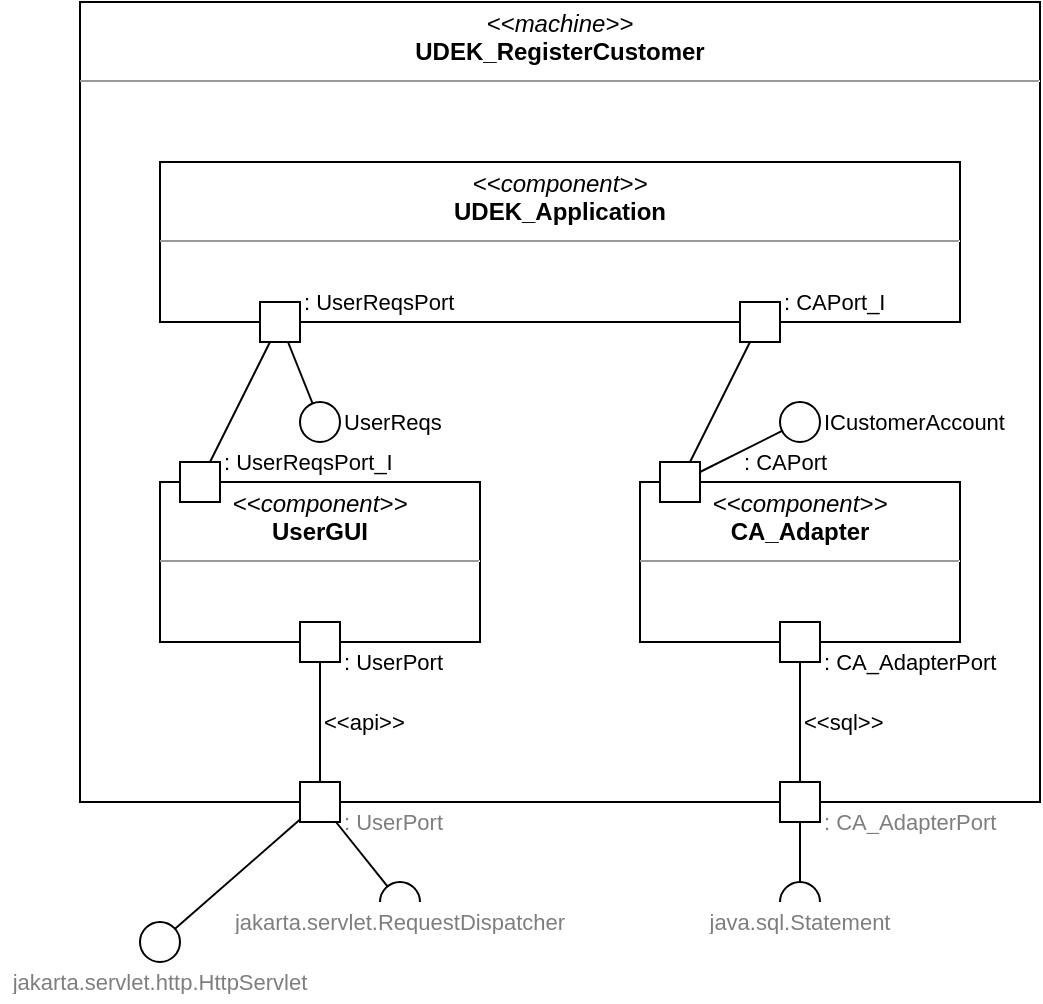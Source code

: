 <mxfile version="16.5.1" type="device" pages="3"><diagram id="fzrVj7jwAu0C-5gHSgi0" name="Composite Structure"><mxGraphModel dx="1187" dy="625" grid="1" gridSize="10" guides="1" tooltips="1" connect="1" arrows="1" fold="1" page="1" pageScale="1" pageWidth="1600" pageHeight="1200" math="0" shadow="0"><root><mxCell id="0"/><mxCell id="1" parent="0"/><mxCell id="i1yGnPt0Zv0ZJ3YFwrh8-1" value="&lt;p style=&quot;margin: 0px ; margin-top: 4px ; text-align: center&quot;&gt;&lt;i&gt;&amp;lt;&amp;lt;machine&amp;gt;&amp;gt;&lt;/i&gt;&lt;br&gt;&lt;b&gt;UDEK_RegisterCustomer&lt;/b&gt;&lt;/p&gt;&lt;hr size=&quot;1&quot;&gt;&lt;p style=&quot;margin: 0px ; margin-left: 4px&quot;&gt;&lt;/p&gt;&lt;p style=&quot;margin: 0px ; margin-left: 4px&quot;&gt;&lt;br&gt;&lt;/p&gt;" style="verticalAlign=top;align=left;overflow=fill;fontSize=12;fontFamily=Helvetica;html=1;rounded=0;shadow=0;glass=0;comic=0;sketch=0;pointerEvents=1;fontColor=default;gradientColor=none;container=0;" vertex="1" parent="1"><mxGeometry x="40" y="40" width="480" height="400" as="geometry"/></mxCell><mxCell id="i1yGnPt0Zv0ZJ3YFwrh8-51" value="&amp;lt;&amp;lt;api&amp;gt;&amp;gt;" style="edgeStyle=none;shape=connector;rounded=0;orthogonalLoop=1;jettySize=auto;html=1;labelBackgroundColor=none;fontFamily=Helvetica;fontSize=11;fontColor=default;startArrow=none;startFill=0;endArrow=none;endFill=0;endSize=6;strokeColor=default;align=left;" edge="1" parent="1" source="i1yGnPt0Zv0ZJ3YFwrh8-49" target="i1yGnPt0Zv0ZJ3YFwrh8-28"><mxGeometry relative="1" as="geometry"/></mxCell><mxCell id="i1yGnPt0Zv0ZJ3YFwrh8-52" value="&amp;lt;&amp;lt;sql&amp;gt;&amp;gt;" style="edgeStyle=none;shape=connector;rounded=0;orthogonalLoop=1;jettySize=auto;html=1;labelBackgroundColor=none;fontFamily=Helvetica;fontSize=11;fontColor=default;startArrow=none;startFill=0;endArrow=none;endFill=0;endSize=6;strokeColor=default;align=left;" edge="1" parent="1" source="i1yGnPt0Zv0ZJ3YFwrh8-50" target="i1yGnPt0Zv0ZJ3YFwrh8-29"><mxGeometry relative="1" as="geometry"/></mxCell><mxCell id="vaefHT7-YY0seuYV4kii-30" value="" style="group" vertex="1" connectable="0" parent="1"><mxGeometry y="430" width="500" height="110" as="geometry"/></mxCell><mxCell id="i1yGnPt0Zv0ZJ3YFwrh8-49" value="" style="whiteSpace=wrap;html=1;aspect=fixed;points=[];resizable=0;" vertex="1" parent="vaefHT7-YY0seuYV4kii-30"><mxGeometry x="150" width="20" height="20" as="geometry"/></mxCell><mxCell id="i1yGnPt0Zv0ZJ3YFwrh8-50" value="" style="whiteSpace=wrap;html=1;aspect=fixed;points=[];resizable=0;" vertex="1" parent="vaefHT7-YY0seuYV4kii-30"><mxGeometry x="390" width="20" height="20" as="geometry"/></mxCell><mxCell id="i1yGnPt0Zv0ZJ3YFwrh8-71" value="" style="ellipse;whiteSpace=wrap;html=1;aspect=fixed;resizable=0;points=[];textOpacity=50;" vertex="1" parent="vaefHT7-YY0seuYV4kii-30"><mxGeometry x="70" y="70" width="20" height="20" as="geometry"/></mxCell><mxCell id="i1yGnPt0Zv0ZJ3YFwrh8-74" style="edgeStyle=none;shape=connector;rounded=0;orthogonalLoop=1;jettySize=auto;html=1;labelBackgroundColor=none;fontFamily=Helvetica;fontSize=11;fontColor=default;startArrow=none;startFill=0;endArrow=none;endFill=0;endSize=6;strokeColor=default;" edge="1" parent="vaefHT7-YY0seuYV4kii-30" source="i1yGnPt0Zv0ZJ3YFwrh8-49" target="i1yGnPt0Zv0ZJ3YFwrh8-71"><mxGeometry relative="1" as="geometry"/></mxCell><mxCell id="i1yGnPt0Zv0ZJ3YFwrh8-72" value="" style="verticalLabelPosition=bottom;verticalAlign=top;html=1;shape=mxgraph.basic.arc;startAngle=0.75;endAngle=0.25;fontFamily=Helvetica;fontSize=11;fontColor=default;aspect=fixed;resizable=0;perimeter=ellipsePerimeter;textOpacity=50;" vertex="1" parent="vaefHT7-YY0seuYV4kii-30"><mxGeometry x="190" y="50" width="20" height="20" as="geometry"/></mxCell><mxCell id="i1yGnPt0Zv0ZJ3YFwrh8-75" style="edgeStyle=none;shape=connector;rounded=0;orthogonalLoop=1;jettySize=auto;html=1;labelBackgroundColor=none;fontFamily=Helvetica;fontSize=11;fontColor=default;startArrow=none;startFill=0;endArrow=none;endFill=0;endSize=6;strokeColor=default;" edge="1" parent="vaefHT7-YY0seuYV4kii-30" source="i1yGnPt0Zv0ZJ3YFwrh8-49" target="i1yGnPt0Zv0ZJ3YFwrh8-72"><mxGeometry relative="1" as="geometry"/></mxCell><mxCell id="i1yGnPt0Zv0ZJ3YFwrh8-94" value="jakarta.servlet.RequestDispatcher" style="text;html=1;strokeColor=none;fillColor=none;align=center;verticalAlign=middle;whiteSpace=wrap;rounded=0;fontFamily=Helvetica;fontSize=11;fontColor=default;textOpacity=50;" vertex="1" parent="vaefHT7-YY0seuYV4kii-30"><mxGeometry x="110" y="60" width="180" height="20" as="geometry"/></mxCell><mxCell id="i1yGnPt0Zv0ZJ3YFwrh8-95" value="jakarta.servlet.http.HttpServlet" style="text;html=1;strokeColor=none;fillColor=none;align=center;verticalAlign=middle;whiteSpace=wrap;rounded=0;fontFamily=Helvetica;fontSize=11;fontColor=default;textOpacity=50;" vertex="1" parent="vaefHT7-YY0seuYV4kii-30"><mxGeometry y="90" width="160" height="20" as="geometry"/></mxCell><mxCell id="i1yGnPt0Zv0ZJ3YFwrh8-96" value="" style="verticalLabelPosition=bottom;verticalAlign=top;html=1;shape=mxgraph.basic.arc;startAngle=0.75;endAngle=0.25;fontFamily=Helvetica;fontSize=11;fontColor=default;aspect=fixed;resizable=0;perimeter=ellipsePerimeter;textOpacity=50;" vertex="1" parent="vaefHT7-YY0seuYV4kii-30"><mxGeometry x="390" y="50" width="20" height="20" as="geometry"/></mxCell><mxCell id="i1yGnPt0Zv0ZJ3YFwrh8-97" style="edgeStyle=none;shape=connector;rounded=0;orthogonalLoop=1;jettySize=auto;html=1;labelBackgroundColor=none;fontFamily=Helvetica;fontSize=11;fontColor=default;startArrow=none;startFill=0;endArrow=none;endFill=0;endSize=6;strokeColor=default;" edge="1" parent="vaefHT7-YY0seuYV4kii-30" source="i1yGnPt0Zv0ZJ3YFwrh8-50" target="i1yGnPt0Zv0ZJ3YFwrh8-96"><mxGeometry relative="1" as="geometry"/></mxCell><mxCell id="i1yGnPt0Zv0ZJ3YFwrh8-98" value="java.sql.Statement" style="text;html=1;strokeColor=none;fillColor=none;align=center;verticalAlign=middle;whiteSpace=wrap;rounded=0;fontFamily=Helvetica;fontSize=11;fontColor=default;textOpacity=50;" vertex="1" parent="vaefHT7-YY0seuYV4kii-30"><mxGeometry x="350" y="60" width="100" height="20" as="geometry"/></mxCell><mxCell id="vaefHT7-YY0seuYV4kii-27" value=": CA_AdapterPort" style="text;html=1;strokeColor=none;fillColor=none;align=left;verticalAlign=middle;whiteSpace=wrap;rounded=0;fontFamily=Helvetica;fontSize=11;fontColor=default;container=0;textOpacity=50;" vertex="1" parent="vaefHT7-YY0seuYV4kii-30"><mxGeometry x="410" y="10" width="90" height="20" as="geometry"/></mxCell><mxCell id="vaefHT7-YY0seuYV4kii-28" value=": UserPort" style="text;html=1;strokeColor=none;fillColor=none;align=left;verticalAlign=middle;whiteSpace=wrap;rounded=0;fontFamily=Helvetica;fontSize=11;fontColor=default;container=0;textOpacity=50;" vertex="1" parent="vaefHT7-YY0seuYV4kii-30"><mxGeometry x="170" y="10" width="60" height="20" as="geometry"/></mxCell><mxCell id="vaefHT7-YY0seuYV4kii-31" value="" style="group" vertex="1" connectable="0" parent="1"><mxGeometry x="80" y="120" width="430" height="260" as="geometry"/></mxCell><mxCell id="i1yGnPt0Zv0ZJ3YFwrh8-27" value="ICustomerAccount" style="text;html=1;strokeColor=none;fillColor=none;align=left;verticalAlign=middle;whiteSpace=wrap;rounded=0;fontFamily=Helvetica;fontSize=11;fontColor=default;container=0;" vertex="1" parent="vaefHT7-YY0seuYV4kii-31"><mxGeometry x="330" y="120" width="100" height="20" as="geometry"/></mxCell><mxCell id="i1yGnPt0Zv0ZJ3YFwrh8-2" value="&lt;p style=&quot;margin: 0px ; margin-top: 4px ; text-align: center&quot;&gt;&lt;i&gt;&amp;lt;&amp;lt;component&amp;gt;&amp;gt;&lt;/i&gt;&lt;br&gt;&lt;b&gt;UDEK_Application&lt;/b&gt;&lt;/p&gt;&lt;hr size=&quot;1&quot;&gt;&lt;p style=&quot;margin: 0px ; margin-left: 4px&quot;&gt;&lt;/p&gt;&lt;p style=&quot;margin: 0px ; margin-left: 4px&quot;&gt;&lt;br&gt;&lt;/p&gt;" style="verticalAlign=top;align=left;overflow=fill;fontSize=12;fontFamily=Helvetica;html=1;rounded=0;shadow=0;glass=0;comic=0;sketch=0;pointerEvents=1;fontColor=default;gradientColor=none;container=0;" vertex="1" parent="vaefHT7-YY0seuYV4kii-31"><mxGeometry width="400" height="80" as="geometry"/></mxCell><mxCell id="i1yGnPt0Zv0ZJ3YFwrh8-3" value="&lt;p style=&quot;margin: 0px ; margin-top: 4px ; text-align: center&quot;&gt;&lt;i&gt;&amp;lt;&amp;lt;component&amp;gt;&amp;gt;&lt;/i&gt;&lt;br&gt;&lt;b&gt;UserGUI&lt;/b&gt;&lt;/p&gt;&lt;hr size=&quot;1&quot;&gt;&lt;p style=&quot;margin: 0px ; margin-left: 4px&quot;&gt;&lt;/p&gt;&lt;p style=&quot;margin: 0px ; margin-left: 4px&quot;&gt;&lt;br&gt;&lt;/p&gt;" style="verticalAlign=top;align=left;overflow=fill;fontSize=12;fontFamily=Helvetica;html=1;rounded=0;shadow=0;glass=0;comic=0;sketch=0;pointerEvents=1;fontColor=default;gradientColor=none;container=0;" vertex="1" parent="vaefHT7-YY0seuYV4kii-31"><mxGeometry y="160" width="160" height="80" as="geometry"/></mxCell><mxCell id="i1yGnPt0Zv0ZJ3YFwrh8-4" value="&lt;p style=&quot;margin: 0px ; margin-top: 4px ; text-align: center&quot;&gt;&lt;i&gt;&amp;lt;&amp;lt;component&amp;gt;&amp;gt;&lt;/i&gt;&lt;br&gt;&lt;b&gt;CA_Adapter&lt;/b&gt;&lt;/p&gt;&lt;hr size=&quot;1&quot;&gt;&lt;p style=&quot;margin: 0px ; margin-left: 4px&quot;&gt;&lt;/p&gt;&lt;p style=&quot;margin: 0px ; margin-left: 4px&quot;&gt;&lt;br&gt;&lt;/p&gt;" style="verticalAlign=top;align=left;overflow=fill;fontSize=12;fontFamily=Helvetica;html=1;rounded=0;shadow=0;glass=0;comic=0;sketch=0;pointerEvents=1;fontColor=default;gradientColor=none;container=0;" vertex="1" parent="vaefHT7-YY0seuYV4kii-31"><mxGeometry x="240" y="160" width="160" height="80" as="geometry"/></mxCell><mxCell id="i1yGnPt0Zv0ZJ3YFwrh8-16" style="edgeStyle=none;rounded=0;orthogonalLoop=1;jettySize=auto;html=1;startArrow=none;startFill=0;endArrow=none;endFill=0;endSize=6;" edge="1" parent="vaefHT7-YY0seuYV4kii-31" source="i1yGnPt0Zv0ZJ3YFwrh8-5"><mxGeometry relative="1" as="geometry"><mxPoint x="80" y="130" as="targetPoint"/></mxGeometry></mxCell><mxCell id="i1yGnPt0Zv0ZJ3YFwrh8-5" value="" style="whiteSpace=wrap;html=1;aspect=fixed;points=[];resizable=0;container=0;" vertex="1" parent="vaefHT7-YY0seuYV4kii-31"><mxGeometry x="50" y="70" width="20" height="20" as="geometry"/></mxCell><mxCell id="i1yGnPt0Zv0ZJ3YFwrh8-15" value="" style="ellipse;whiteSpace=wrap;html=1;aspect=fixed;resizable=0;points=[];container=0;" vertex="1" parent="vaefHT7-YY0seuYV4kii-31"><mxGeometry x="70" y="120" width="20" height="20" as="geometry"/></mxCell><mxCell id="i1yGnPt0Zv0ZJ3YFwrh8-18" value="UserReqs" style="text;html=1;strokeColor=none;fillColor=none;align=left;verticalAlign=middle;whiteSpace=wrap;rounded=0;fontFamily=Helvetica;fontSize=11;fontColor=default;container=0;" vertex="1" parent="vaefHT7-YY0seuYV4kii-31"><mxGeometry x="90" y="120" width="60" height="20" as="geometry"/></mxCell><mxCell id="i1yGnPt0Zv0ZJ3YFwrh8-22" value="" style="whiteSpace=wrap;html=1;aspect=fixed;points=[];resizable=0;container=0;" vertex="1" parent="vaefHT7-YY0seuYV4kii-31"><mxGeometry x="10" y="150" width="20" height="20" as="geometry"/></mxCell><mxCell id="i1yGnPt0Zv0ZJ3YFwrh8-9" style="rounded=0;orthogonalLoop=1;jettySize=auto;html=1;endArrow=none;endFill=0;startArrow=none;startFill=0;" edge="1" parent="vaefHT7-YY0seuYV4kii-31" source="i1yGnPt0Zv0ZJ3YFwrh8-5" target="i1yGnPt0Zv0ZJ3YFwrh8-22"><mxGeometry relative="1" as="geometry"><mxPoint x="25" y="150" as="targetPoint"/></mxGeometry></mxCell><mxCell id="i1yGnPt0Zv0ZJ3YFwrh8-23" value="" style="whiteSpace=wrap;html=1;aspect=fixed;points=[];resizable=0;container=0;" vertex="1" parent="vaefHT7-YY0seuYV4kii-31"><mxGeometry x="290" y="70" width="20" height="20" as="geometry"/></mxCell><mxCell id="i1yGnPt0Zv0ZJ3YFwrh8-24" value="" style="whiteSpace=wrap;html=1;aspect=fixed;points=[];resizable=0;container=0;" vertex="1" parent="vaefHT7-YY0seuYV4kii-31"><mxGeometry x="250" y="150" width="20" height="20" as="geometry"/></mxCell><mxCell id="i1yGnPt0Zv0ZJ3YFwrh8-20" style="edgeStyle=none;shape=connector;rounded=0;orthogonalLoop=1;jettySize=auto;html=1;labelBackgroundColor=default;fontFamily=Helvetica;fontSize=11;fontColor=default;startArrow=none;startFill=0;endArrow=none;endFill=0;endSize=6;strokeColor=default;" edge="1" parent="vaefHT7-YY0seuYV4kii-31" source="i1yGnPt0Zv0ZJ3YFwrh8-24" target="i1yGnPt0Zv0ZJ3YFwrh8-23"><mxGeometry relative="1" as="geometry"><mxPoint x="320" y="120" as="targetPoint"/><mxPoint x="270" y="153.333" as="sourcePoint"/></mxGeometry></mxCell><mxCell id="i1yGnPt0Zv0ZJ3YFwrh8-25" value="" style="ellipse;whiteSpace=wrap;html=1;aspect=fixed;resizable=0;points=[];container=0;" vertex="1" parent="vaefHT7-YY0seuYV4kii-31"><mxGeometry x="310" y="120" width="20" height="20" as="geometry"/></mxCell><mxCell id="i1yGnPt0Zv0ZJ3YFwrh8-26" style="edgeStyle=none;shape=connector;rounded=0;orthogonalLoop=1;jettySize=auto;html=1;labelBackgroundColor=default;fontFamily=Helvetica;fontSize=11;fontColor=default;startArrow=none;startFill=0;endArrow=none;endFill=0;endSize=6;strokeColor=default;" edge="1" parent="vaefHT7-YY0seuYV4kii-31" source="i1yGnPt0Zv0ZJ3YFwrh8-24" target="i1yGnPt0Zv0ZJ3YFwrh8-25"><mxGeometry relative="1" as="geometry"/></mxCell><mxCell id="i1yGnPt0Zv0ZJ3YFwrh8-28" value="" style="whiteSpace=wrap;html=1;aspect=fixed;points=[];resizable=0;container=0;" vertex="1" parent="vaefHT7-YY0seuYV4kii-31"><mxGeometry x="70" y="230" width="20" height="20" as="geometry"/></mxCell><mxCell id="i1yGnPt0Zv0ZJ3YFwrh8-29" value="" style="whiteSpace=wrap;html=1;aspect=fixed;points=[];resizable=0;container=0;" vertex="1" parent="vaefHT7-YY0seuYV4kii-31"><mxGeometry x="310" y="230" width="20" height="20" as="geometry"/></mxCell><mxCell id="vaefHT7-YY0seuYV4kii-19" value=": CAPort_I" style="text;html=1;strokeColor=none;fillColor=none;align=left;verticalAlign=middle;whiteSpace=wrap;rounded=0;fontFamily=Helvetica;fontSize=11;fontColor=default;container=0;" vertex="1" parent="vaefHT7-YY0seuYV4kii-31"><mxGeometry x="310" y="60" width="60" height="20" as="geometry"/></mxCell><mxCell id="vaefHT7-YY0seuYV4kii-20" value=": UserReqsPort" style="text;html=1;strokeColor=none;fillColor=none;align=left;verticalAlign=middle;whiteSpace=wrap;rounded=0;fontFamily=Helvetica;fontSize=11;fontColor=default;container=0;" vertex="1" parent="vaefHT7-YY0seuYV4kii-31"><mxGeometry x="70" y="60" width="80" height="20" as="geometry"/></mxCell><mxCell id="vaefHT7-YY0seuYV4kii-21" value=": UserReqsPort_I" style="text;html=1;strokeColor=none;fillColor=none;align=left;verticalAlign=middle;whiteSpace=wrap;rounded=0;fontFamily=Helvetica;fontSize=11;fontColor=default;container=0;" vertex="1" parent="vaefHT7-YY0seuYV4kii-31"><mxGeometry x="30" y="140" width="90" height="20" as="geometry"/></mxCell><mxCell id="vaefHT7-YY0seuYV4kii-22" value=": CAPort" style="text;html=1;strokeColor=none;fillColor=none;align=left;verticalAlign=middle;whiteSpace=wrap;rounded=0;fontFamily=Helvetica;fontSize=11;fontColor=default;container=0;" vertex="1" parent="vaefHT7-YY0seuYV4kii-31"><mxGeometry x="290" y="140" width="50" height="20" as="geometry"/></mxCell><mxCell id="vaefHT7-YY0seuYV4kii-23" value=": UserPort" style="text;html=1;strokeColor=none;fillColor=none;align=left;verticalAlign=middle;whiteSpace=wrap;rounded=0;fontFamily=Helvetica;fontSize=11;fontColor=default;container=0;" vertex="1" parent="vaefHT7-YY0seuYV4kii-31"><mxGeometry x="90" y="240" width="60" height="20" as="geometry"/></mxCell><mxCell id="vaefHT7-YY0seuYV4kii-24" value=": CA_AdapterPort" style="text;html=1;strokeColor=none;fillColor=none;align=left;verticalAlign=middle;whiteSpace=wrap;rounded=0;fontFamily=Helvetica;fontSize=11;fontColor=default;container=0;" vertex="1" parent="vaefHT7-YY0seuYV4kii-31"><mxGeometry x="330" y="240" width="90" height="20" as="geometry"/></mxCell></root></mxGraphModel></diagram><diagram id="ev2jvq0rKt356Wg9KMoJ" name="Internal Interfaces"><mxGraphModel dx="950" dy="500" grid="1" gridSize="10" guides="1" tooltips="1" connect="1" arrows="1" fold="1" page="1" pageScale="1" pageWidth="1600" pageHeight="1200" math="0" shadow="0"><root><mxCell id="MKJS1pmsVU_uOD9KR0BY-0"/><mxCell id="MKJS1pmsVU_uOD9KR0BY-1" parent="MKJS1pmsVU_uOD9KR0BY-0"/><mxCell id="i451r0VHE4SA6QECO_IR-0" value="&lt;p style=&quot;margin: 0px ; margin-top: 4px ; text-align: center&quot;&gt;&lt;i&gt;&amp;lt;&amp;lt;interface&amp;gt;&amp;gt;&lt;/i&gt;&lt;br&gt;&lt;b&gt;UserReqs&lt;/b&gt;&lt;/p&gt;&lt;hr size=&quot;1&quot;&gt;&lt;p style=&quot;margin: 0px 0px 0px 4px ; font-size: 1px&quot;&gt;&lt;font style=&quot;font-size: 1px&quot;&gt;&lt;br&gt;&lt;/font&gt;&lt;/p&gt;&lt;hr size=&quot;1&quot; style=&quot;font-size: 1px&quot;&gt;&lt;p style=&quot;margin: 0px ; margin-left: 4px&quot;&gt;forwardSubmitRegistration(email : String, password : String)&lt;/p&gt;&lt;p style=&quot;margin: 0px ; margin-left: 4px&quot;&gt;&lt;span style=&quot;white-space: pre&quot;&gt;&#9;&lt;/span&gt;: {registrationSuccess, registrationFailed}&lt;/p&gt;" style="verticalAlign=top;align=left;overflow=fill;fontSize=12;fontFamily=Helvetica;html=1;fontColor=default;" vertex="1" parent="MKJS1pmsVU_uOD9KR0BY-1"><mxGeometry x="40" y="40" width="360" height="90" as="geometry"/></mxCell><mxCell id="i451r0VHE4SA6QECO_IR-1" value="&lt;p style=&quot;margin: 0px ; margin-top: 4px ; text-align: center&quot;&gt;&lt;i&gt;&amp;lt;&amp;lt;interface&amp;gt;&amp;gt;&lt;/i&gt;&lt;br&gt;&lt;b&gt;ICustomerAccount&lt;/b&gt;&lt;/p&gt;&lt;hr size=&quot;1&quot;&gt;&lt;p style=&quot;margin: 0px 0px 0px 4px ; font-size: 1px&quot;&gt;&lt;font style=&quot;font-size: 1px&quot;&gt;&lt;br&gt;&lt;/font&gt;&lt;/p&gt;&lt;hr size=&quot;1&quot; style=&quot;font-size: 1px&quot;&gt;&lt;p style=&quot;margin: 0px ; margin-left: 4px&quot;&gt;getCustomerAccount(email : String)&amp;nbsp;&lt;span&gt;: CustomerAccount [0..1]&lt;/span&gt;&lt;/p&gt;&lt;p style=&quot;margin: 0px ; margin-left: 4px&quot;&gt;addCustomerAccount(email : String, password : String)&lt;/p&gt;" style="verticalAlign=top;align=left;overflow=fill;fontSize=12;fontFamily=Helvetica;html=1;fontColor=default;" vertex="1" parent="MKJS1pmsVU_uOD9KR0BY-1"><mxGeometry x="40" y="160" width="360" height="80" as="geometry"/></mxCell><mxCell id="Z1ZXL9gZHeRLt2UrFIal-0" value="UserReqsPort of UDEK_Application" style="rounded=0;whiteSpace=wrap;html=1;fontFamily=Helvetica;fontSize=12;fontColor=default;" vertex="1" parent="MKJS1pmsVU_uOD9KR0BY-1"><mxGeometry x="440" y="40" width="210" height="20" as="geometry"/></mxCell><mxCell id="lio30ZZ1_D7pqXUT-UAa-0" style="edgeStyle=none;shape=connector;rounded=0;orthogonalLoop=1;jettySize=auto;html=1;labelBackgroundColor=none;fontFamily=Helvetica;fontSize=12;fontColor=default;startArrow=none;startFill=0;endArrow=block;endFill=0;endSize=12;strokeColor=default;startSize=12;dashed=1;dashPattern=10 5;" edge="1" parent="MKJS1pmsVU_uOD9KR0BY-1" source="IgJzl6pXt4JtYejvCK8Q-0" target="i451r0VHE4SA6QECO_IR-1"><mxGeometry relative="1" as="geometry"/></mxCell><mxCell id="IgJzl6pXt4JtYejvCK8Q-0" value="CAPort of CA_Adapter" style="rounded=0;whiteSpace=wrap;html=1;fontFamily=Helvetica;fontSize=12;fontColor=default;" vertex="1" parent="MKJS1pmsVU_uOD9KR0BY-1"><mxGeometry x="440" y="160" width="210" height="20" as="geometry"/></mxCell><mxCell id="lio30ZZ1_D7pqXUT-UAa-1" style="edgeStyle=none;shape=connector;rounded=0;orthogonalLoop=1;jettySize=auto;html=1;labelBackgroundColor=none;fontFamily=Helvetica;fontSize=12;fontColor=default;startArrow=none;startFill=0;endArrow=block;endFill=0;endSize=12;strokeColor=default;startSize=12;dashed=1;dashPattern=10 5;" edge="1" parent="MKJS1pmsVU_uOD9KR0BY-1" source="Z1ZXL9gZHeRLt2UrFIal-0" target="i451r0VHE4SA6QECO_IR-0"><mxGeometry relative="1" as="geometry"><mxPoint x="490" y="208.562" as="sourcePoint"/><mxPoint x="410" y="207.466" as="targetPoint"/></mxGeometry></mxCell></root></mxGraphModel></diagram><diagram id="5JTNtVfEwQa9jZ6GdDpX" name="Port Types and Interface Relations"><mxGraphModel dx="1385" dy="729" grid="1" gridSize="10" guides="1" tooltips="1" connect="1" arrows="1" fold="1" page="1" pageScale="1" pageWidth="1600" pageHeight="1200" math="0" shadow="0"><root><mxCell id="z4iRvVhrbeDIThtgpP0O-0"/><mxCell id="z4iRvVhrbeDIThtgpP0O-1" parent="z4iRvVhrbeDIThtgpP0O-0"/><mxCell id="z4iRvVhrbeDIThtgpP0O-2" value="&lt;p style=&quot;margin: 0px ; margin-top: 4px ; text-align: center&quot;&gt;&lt;i&gt;&amp;lt;&amp;lt;interface&amp;gt;&amp;gt;&lt;/i&gt;&lt;br&gt;&lt;b&gt;CA!{customerAccounts}&lt;/b&gt;&lt;/p&gt;&lt;hr size=&quot;1&quot;&gt;&lt;p style=&quot;margin: 0px ; margin-left: 4px&quot;&gt;&lt;br&gt;&lt;/p&gt;&lt;hr size=&quot;1&quot;&gt;&lt;p style=&quot;margin: 0px ; margin-left: 4px&quot;&gt;customerAccounts()&lt;/p&gt;" style="verticalAlign=top;align=left;overflow=fill;fontSize=12;fontFamily=Helvetica;html=1;rounded=0;shadow=0;glass=0;comic=0;sketch=0;pointerEvents=1;fontColor=default;gradientColor=none;container=0;whiteSpace=wrap;" vertex="1" parent="z4iRvVhrbeDIThtgpP0O-1"><mxGeometry x="40" y="40" width="240" height="90" as="geometry"/></mxCell><mxCell id="NGMjs1DUhz0mh-ePIBaU-1" value="&amp;lt;&amp;lt;concretizes&amp;gt;&amp;gt;" style="edgeStyle=none;shape=connector;rounded=0;orthogonalLoop=1;jettySize=auto;html=1;dashed=1;labelBackgroundColor=none;fontFamily=Helvetica;fontSize=12;fontColor=default;startArrow=none;startFill=0;endArrow=open;endFill=0;startSize=12;endSize=12;strokeColor=default;verticalAlign=bottom;dashPattern=10 5;" edge="1" parent="z4iRvVhrbeDIThtgpP0O-1" source="NGMjs1DUhz0mh-ePIBaU-0" target="z4iRvVhrbeDIThtgpP0O-2"><mxGeometry relative="1" as="geometry"/></mxCell><mxCell id="NGMjs1DUhz0mh-ePIBaU-0" value="&lt;p style=&quot;margin: 0px ; margin-top: 4px ; text-align: center&quot;&gt;&lt;i&gt;&amp;lt;&amp;lt;interface&amp;gt;&amp;gt;&lt;/i&gt;&lt;br&gt;&lt;b&gt;ICustomerAccount&lt;/b&gt;&lt;/p&gt;&lt;hr size=&quot;1&quot;&gt;&lt;p style=&quot;margin: 0px ; margin-left: 4px&quot;&gt;&lt;br&gt;&lt;/p&gt;&lt;hr size=&quot;1&quot;&gt;&lt;p style=&quot;margin: 0px ; margin-left: 4px&quot;&gt;&lt;br&gt;&lt;/p&gt;" style="verticalAlign=top;align=left;overflow=fill;fontSize=12;fontFamily=Helvetica;html=1;rounded=0;shadow=0;glass=0;comic=0;sketch=0;pointerEvents=1;fontColor=default;gradientColor=none;container=0;whiteSpace=wrap;" vertex="1" parent="z4iRvVhrbeDIThtgpP0O-1"><mxGeometry x="400" y="40" width="160" height="90" as="geometry"/></mxCell><mxCell id="hyap4YFBESAQA24euiLM-0" value="CAPort" style="rounded=0;whiteSpace=wrap;html=1;fontFamily=Helvetica;fontSize=12;fontColor=default;" vertex="1" parent="z4iRvVhrbeDIThtgpP0O-1"><mxGeometry x="640" y="40" width="120" height="20" as="geometry"/></mxCell><mxCell id="hyap4YFBESAQA24euiLM-1" style="edgeStyle=none;shape=connector;rounded=0;orthogonalLoop=1;jettySize=auto;html=1;labelBackgroundColor=none;fontFamily=Helvetica;fontSize=12;fontColor=default;startArrow=none;startFill=0;endArrow=block;endFill=0;endSize=12;strokeColor=default;startSize=12;dashed=1;dashPattern=10 5;" edge="1" parent="z4iRvVhrbeDIThtgpP0O-1" source="hyap4YFBESAQA24euiLM-0" target="NGMjs1DUhz0mh-ePIBaU-0"><mxGeometry relative="1" as="geometry"><mxPoint x="650" y="188.562" as="sourcePoint"/><mxPoint x="560" y="57.466" as="targetPoint"/></mxGeometry></mxCell><mxCell id="GVZwWII7ycjNqCjio5hQ-1" value="&amp;lt;&amp;lt;use&amp;gt;&amp;gt;" style="edgeStyle=none;shape=connector;rounded=0;orthogonalLoop=1;jettySize=auto;html=1;dashed=1;labelBackgroundColor=none;fontFamily=Helvetica;fontSize=12;fontColor=default;startArrow=none;startFill=0;endArrow=open;endFill=0;startSize=12;endSize=12;strokeColor=default;verticalAlign=bottom;dashPattern=10 5;" edge="1" parent="z4iRvVhrbeDIThtgpP0O-1" source="GVZwWII7ycjNqCjio5hQ-0" target="NGMjs1DUhz0mh-ePIBaU-0"><mxGeometry relative="1" as="geometry"/></mxCell><mxCell id="GVZwWII7ycjNqCjio5hQ-0" value="CAPort_I" style="rounded=0;whiteSpace=wrap;html=1;fontFamily=Helvetica;fontSize=12;fontColor=default;" vertex="1" parent="z4iRvVhrbeDIThtgpP0O-1"><mxGeometry x="640" y="120" width="120" height="20" as="geometry"/></mxCell><mxCell id="6I2mRYNzOeNfkZVx-IBp-0" value="&lt;p style=&quot;margin: 0px ; margin-top: 4px ; text-align: center&quot;&gt;&lt;i&gt;&amp;lt;&amp;lt;interface&amp;gt;&amp;gt;&lt;/i&gt;&lt;br&gt;&lt;b&gt;UDEK_RC!{addCustomerAccount}&lt;/b&gt;&lt;/p&gt;&lt;hr size=&quot;1&quot;&gt;&lt;p style=&quot;margin: 0px ; margin-left: 4px&quot;&gt;&lt;br&gt;&lt;/p&gt;&lt;hr size=&quot;1&quot;&gt;&lt;p style=&quot;margin: 0px ; margin-left: 4px&quot;&gt;addCustomerAccount()&lt;/p&gt;" style="verticalAlign=top;align=left;overflow=fill;fontSize=12;fontFamily=Helvetica;html=1;rounded=0;shadow=0;glass=0;comic=0;sketch=0;pointerEvents=1;fontColor=default;gradientColor=none;container=0;whiteSpace=wrap;" vertex="1" parent="z4iRvVhrbeDIThtgpP0O-1"><mxGeometry x="40" y="160" width="240" height="90" as="geometry"/></mxCell><mxCell id="6I2mRYNzOeNfkZVx-IBp-1" value="&amp;lt;&amp;lt;concretizes&amp;gt;&amp;gt;" style="edgeStyle=none;shape=connector;rounded=0;orthogonalLoop=1;jettySize=auto;html=1;dashed=1;labelBackgroundColor=none;fontFamily=Helvetica;fontSize=12;fontColor=default;startArrow=none;startFill=0;endArrow=open;endFill=0;startSize=12;endSize=12;strokeColor=default;verticalAlign=top;dashPattern=10 5;align=left;" edge="1" parent="z4iRvVhrbeDIThtgpP0O-1" source="NGMjs1DUhz0mh-ePIBaU-0" target="6I2mRYNzOeNfkZVx-IBp-0"><mxGeometry relative="1" as="geometry"><mxPoint x="370" y="95" as="sourcePoint"/><mxPoint x="250" y="95" as="targetPoint"/></mxGeometry></mxCell><mxCell id="FErLtpPPknUmVrjl0Dzj-0" value="&lt;p style=&quot;margin: 0px ; margin-top: 4px ; text-align: center&quot;&gt;&lt;i&gt;&amp;lt;&amp;lt;interface&amp;gt;&amp;gt;&lt;/i&gt;&lt;br&gt;&lt;b&gt;WPRC!{forwardSubmitRegistration}&lt;/b&gt;&lt;/p&gt;&lt;hr size=&quot;1&quot;&gt;&lt;p style=&quot;margin: 0px ; margin-left: 4px&quot;&gt;&lt;br&gt;&lt;/p&gt;&lt;hr size=&quot;1&quot;&gt;&lt;p style=&quot;margin: 0px ; margin-left: 4px&quot;&gt;forwardSubmitRegistration()&lt;/p&gt;" style="verticalAlign=top;align=left;overflow=fill;fontSize=12;fontFamily=Helvetica;html=1;rounded=0;shadow=0;glass=0;comic=0;sketch=0;pointerEvents=1;fontColor=default;gradientColor=none;container=0;whiteSpace=wrap;" vertex="1" parent="z4iRvVhrbeDIThtgpP0O-1"><mxGeometry x="40" y="280" width="240" height="90" as="geometry"/></mxCell><mxCell id="FErLtpPPknUmVrjl0Dzj-3" value="&lt;p style=&quot;margin: 0px ; margin-top: 4px ; text-align: center&quot;&gt;&lt;i&gt;&amp;lt;&amp;lt;interface&amp;gt;&amp;gt;&lt;/i&gt;&lt;br&gt;&lt;b&gt;UDEK_RC!{registrationSuccess, registrationFailed}&lt;/b&gt;&lt;/p&gt;&lt;hr size=&quot;1&quot;&gt;&lt;p style=&quot;margin: 0px ; margin-left: 4px&quot;&gt;&lt;br&gt;&lt;/p&gt;&lt;hr size=&quot;1&quot;&gt;&lt;p style=&quot;margin: 0px ; margin-left: 4px&quot;&gt;registrationSuccess()&lt;/p&gt;&lt;p style=&quot;margin: 0px ; margin-left: 4px&quot;&gt;registrationFailed()&lt;/p&gt;" style="verticalAlign=top;align=left;overflow=fill;fontSize=12;fontFamily=Helvetica;html=1;rounded=0;shadow=0;glass=0;comic=0;sketch=0;pointerEvents=1;fontColor=default;gradientColor=none;container=0;whiteSpace=wrap;" vertex="1" parent="z4iRvVhrbeDIThtgpP0O-1"><mxGeometry x="40" y="400" width="240" height="120" as="geometry"/></mxCell><mxCell id="FErLtpPPknUmVrjl0Dzj-4" value="&lt;p style=&quot;margin: 0px ; margin-top: 4px ; text-align: center&quot;&gt;&lt;i&gt;&amp;lt;&amp;lt;interface&amp;gt;&amp;gt;&lt;/i&gt;&lt;br&gt;&lt;b&gt;UserReqs&lt;/b&gt;&lt;/p&gt;&lt;hr size=&quot;1&quot;&gt;&lt;p style=&quot;margin: 0px ; margin-left: 4px&quot;&gt;&lt;br&gt;&lt;/p&gt;&lt;hr size=&quot;1&quot;&gt;&lt;p style=&quot;margin: 0px ; margin-left: 4px&quot;&gt;&lt;br&gt;&lt;/p&gt;" style="verticalAlign=top;align=left;overflow=fill;fontSize=12;fontFamily=Helvetica;html=1;rounded=0;shadow=0;glass=0;comic=0;sketch=0;pointerEvents=1;fontColor=default;gradientColor=none;container=0;whiteSpace=wrap;" vertex="1" parent="z4iRvVhrbeDIThtgpP0O-1"><mxGeometry x="400" y="280" width="160" height="90" as="geometry"/></mxCell><mxCell id="FErLtpPPknUmVrjl0Dzj-7" value="&amp;lt;&amp;lt;concretizes&amp;gt;&amp;gt;" style="edgeStyle=none;shape=connector;rounded=0;orthogonalLoop=1;jettySize=auto;html=1;dashed=1;labelBackgroundColor=none;fontFamily=Helvetica;fontSize=12;fontColor=default;startArrow=none;startFill=0;endArrow=open;endFill=0;startSize=12;endSize=12;strokeColor=default;verticalAlign=bottom;dashPattern=10 5;" edge="1" parent="z4iRvVhrbeDIThtgpP0O-1" source="FErLtpPPknUmVrjl0Dzj-4" target="FErLtpPPknUmVrjl0Dzj-0"><mxGeometry relative="1" as="geometry"><mxPoint x="410" y="255" as="sourcePoint"/><mxPoint x="290" y="255" as="targetPoint"/></mxGeometry></mxCell><mxCell id="FErLtpPPknUmVrjl0Dzj-8" value="&amp;lt;&amp;lt;concretizes&amp;gt;&amp;gt;" style="edgeStyle=none;shape=connector;rounded=0;orthogonalLoop=1;jettySize=auto;html=1;dashed=1;labelBackgroundColor=none;fontFamily=Helvetica;fontSize=12;fontColor=default;startArrow=none;startFill=0;endArrow=open;endFill=0;startSize=12;endSize=12;strokeColor=default;verticalAlign=top;dashPattern=10 5;align=left;" edge="1" parent="z4iRvVhrbeDIThtgpP0O-1" source="FErLtpPPknUmVrjl0Dzj-4" target="FErLtpPPknUmVrjl0Dzj-3"><mxGeometry relative="1" as="geometry"><mxPoint x="500" y="390" as="sourcePoint"/><mxPoint x="290" y="170" as="targetPoint"/></mxGeometry></mxCell><mxCell id="9oMPqlsxfOwmguASVlD3-0" value="UserReqsPort" style="rounded=0;whiteSpace=wrap;html=1;fontFamily=Helvetica;fontSize=12;fontColor=default;" vertex="1" parent="z4iRvVhrbeDIThtgpP0O-1"><mxGeometry x="640" y="280" width="120" height="20" as="geometry"/></mxCell><mxCell id="9oMPqlsxfOwmguASVlD3-2" style="edgeStyle=none;shape=connector;rounded=0;orthogonalLoop=1;jettySize=auto;html=1;labelBackgroundColor=none;fontFamily=Helvetica;fontSize=12;fontColor=default;startArrow=none;startFill=0;endArrow=block;endFill=0;endSize=12;strokeColor=default;startSize=12;dashed=1;dashPattern=10 5;" edge="1" parent="z4iRvVhrbeDIThtgpP0O-1" source="9oMPqlsxfOwmguASVlD3-0" target="FErLtpPPknUmVrjl0Dzj-4"><mxGeometry relative="1" as="geometry"><mxPoint x="650" y="67" as="sourcePoint"/><mxPoint x="570" y="81.0" as="targetPoint"/></mxGeometry></mxCell><mxCell id="9oMPqlsxfOwmguASVlD3-3" value="UserReqsPort_I" style="rounded=0;whiteSpace=wrap;html=1;fontFamily=Helvetica;fontSize=12;fontColor=default;" vertex="1" parent="z4iRvVhrbeDIThtgpP0O-1"><mxGeometry x="640" y="360" width="120" height="20" as="geometry"/></mxCell><mxCell id="9oMPqlsxfOwmguASVlD3-4" value="&amp;lt;&amp;lt;use&amp;gt;&amp;gt;" style="edgeStyle=none;shape=connector;rounded=0;orthogonalLoop=1;jettySize=auto;html=1;dashed=1;labelBackgroundColor=none;fontFamily=Helvetica;fontSize=12;fontColor=default;startArrow=none;startFill=0;endArrow=open;endFill=0;startSize=12;endSize=12;strokeColor=default;verticalAlign=bottom;dashPattern=10 5;" edge="1" parent="z4iRvVhrbeDIThtgpP0O-1" source="9oMPqlsxfOwmguASVlD3-3" target="FErLtpPPknUmVrjl0Dzj-4"><mxGeometry relative="1" as="geometry"><mxPoint x="661.111" y="130" as="sourcePoint"/><mxPoint x="570" y="111.364" as="targetPoint"/></mxGeometry></mxCell><mxCell id="9oMPqlsxfOwmguASVlD3-5" value="&lt;p style=&quot;margin: 0px ; margin-top: 4px ; text-align: center&quot;&gt;&lt;i&gt;&amp;lt;&amp;lt;interface&amp;gt;&amp;gt;&lt;/i&gt;&lt;br&gt;&lt;b&gt;java.sql.Statement&lt;/b&gt;&lt;/p&gt;&lt;hr size=&quot;1&quot;&gt;&lt;p style=&quot;margin: 0px ; margin-left: 4px&quot;&gt;&lt;br&gt;&lt;/p&gt;&lt;hr size=&quot;1&quot;&gt;&lt;p style=&quot;margin: 0px ; margin-left: 4px&quot;&gt;executeQuery()&lt;/p&gt;&lt;p style=&quot;margin: 0px ; margin-left: 4px&quot;&gt;executeUpdate()&lt;/p&gt;" style="verticalAlign=top;align=left;overflow=fill;fontSize=12;fontFamily=Helvetica;html=1;rounded=0;shadow=0;glass=0;comic=0;sketch=0;pointerEvents=1;fontColor=default;gradientColor=none;container=0;whiteSpace=wrap;" vertex="1" parent="z4iRvVhrbeDIThtgpP0O-1"><mxGeometry x="880" y="40" width="240" height="110" as="geometry"/></mxCell><mxCell id="9oMPqlsxfOwmguASVlD3-6" value="&lt;p style=&quot;margin: 0px ; margin-top: 4px ; text-align: center&quot;&gt;&lt;i&gt;&amp;lt;&amp;lt;interface&amp;gt;&amp;gt;&lt;/i&gt;&lt;br&gt;&lt;b&gt;jakarta.servlet.http.HttpServlet&lt;/b&gt;&lt;/p&gt;&lt;hr size=&quot;1&quot;&gt;&lt;p style=&quot;margin: 0px ; margin-left: 4px&quot;&gt;&lt;br&gt;&lt;/p&gt;&lt;hr size=&quot;1&quot;&gt;&lt;p style=&quot;margin: 0px ; margin-left: 4px&quot;&gt;doGet()&lt;/p&gt;&lt;p style=&quot;margin: 0px ; margin-left: 4px&quot;&gt;doPost()&lt;/p&gt;" style="verticalAlign=top;align=left;overflow=fill;fontSize=12;fontFamily=Helvetica;html=1;rounded=0;shadow=0;glass=0;comic=0;sketch=0;pointerEvents=1;fontColor=default;gradientColor=none;container=0;whiteSpace=wrap;" vertex="1" parent="z4iRvVhrbeDIThtgpP0O-1"><mxGeometry x="880" y="200" width="240" height="110" as="geometry"/></mxCell><mxCell id="9oMPqlsxfOwmguASVlD3-7" value="&lt;p style=&quot;margin: 0px ; margin-top: 4px ; text-align: center&quot;&gt;&lt;i&gt;&amp;lt;&amp;lt;interface&amp;gt;&amp;gt;&lt;/i&gt;&lt;br&gt;&lt;b&gt;jakarta.servlet.RequestDispatcher&lt;/b&gt;&lt;/p&gt;&lt;hr size=&quot;1&quot;&gt;&lt;p style=&quot;margin: 0px ; margin-left: 4px&quot;&gt;&lt;br&gt;&lt;/p&gt;&lt;hr size=&quot;1&quot;&gt;&lt;p style=&quot;margin: 0px ; margin-left: 4px&quot;&gt;forward()&lt;/p&gt;" style="verticalAlign=top;align=left;overflow=fill;fontSize=12;fontFamily=Helvetica;html=1;rounded=0;shadow=0;glass=0;comic=0;sketch=0;pointerEvents=1;fontColor=default;gradientColor=none;container=0;whiteSpace=wrap;" vertex="1" parent="z4iRvVhrbeDIThtgpP0O-1"><mxGeometry x="880" y="360" width="240" height="90" as="geometry"/></mxCell><mxCell id="qXj6GmaieXRSkVxeFvdd-1" value="&amp;lt;&amp;lt;use&amp;gt;&amp;gt;" style="edgeStyle=none;shape=connector;rounded=0;orthogonalLoop=1;jettySize=auto;html=1;dashed=1;dashPattern=10 5;labelBackgroundColor=none;fontFamily=Helvetica;fontSize=12;fontColor=default;startArrow=none;startFill=0;endArrow=open;endFill=0;startSize=12;endSize=12;strokeColor=default;verticalAlign=top;align=left;" edge="1" parent="z4iRvVhrbeDIThtgpP0O-1" source="9oMPqlsxfOwmguASVlD3-8" target="9oMPqlsxfOwmguASVlD3-7"><mxGeometry relative="1" as="geometry"/></mxCell><mxCell id="qXj6GmaieXRSkVxeFvdd-2" style="edgeStyle=none;shape=connector;rounded=0;orthogonalLoop=1;jettySize=auto;html=1;dashed=1;dashPattern=10 5;labelBackgroundColor=none;fontFamily=Helvetica;fontSize=12;fontColor=default;startArrow=none;startFill=0;endArrow=block;endFill=0;startSize=12;endSize=12;strokeColor=default;" edge="1" parent="z4iRvVhrbeDIThtgpP0O-1" source="9oMPqlsxfOwmguASVlD3-8" target="9oMPqlsxfOwmguASVlD3-6"><mxGeometry relative="1" as="geometry"/></mxCell><mxCell id="9oMPqlsxfOwmguASVlD3-8" value="UserPort" style="rounded=0;whiteSpace=wrap;html=1;fontFamily=Helvetica;fontSize=12;fontColor=default;" vertex="1" parent="z4iRvVhrbeDIThtgpP0O-1"><mxGeometry x="1200" y="315" width="120" height="20" as="geometry"/></mxCell><mxCell id="qXj6GmaieXRSkVxeFvdd-0" value="&amp;lt;&amp;lt;use&amp;gt;&amp;gt;" style="edgeStyle=none;shape=connector;rounded=0;orthogonalLoop=1;jettySize=auto;html=1;dashed=1;dashPattern=10 5;labelBackgroundColor=none;fontFamily=Helvetica;fontSize=12;fontColor=default;startArrow=none;startFill=0;endArrow=open;endFill=0;startSize=12;endSize=12;strokeColor=default;verticalAlign=bottom;" edge="1" parent="z4iRvVhrbeDIThtgpP0O-1" source="9oMPqlsxfOwmguASVlD3-9" target="9oMPqlsxfOwmguASVlD3-5"><mxGeometry relative="1" as="geometry"/></mxCell><mxCell id="9oMPqlsxfOwmguASVlD3-9" value="CA_AdapterPort" style="rounded=0;whiteSpace=wrap;html=1;fontFamily=Helvetica;fontSize=12;fontColor=default;" vertex="1" parent="z4iRvVhrbeDIThtgpP0O-1"><mxGeometry x="1200" y="80" width="120" height="20" as="geometry"/></mxCell></root></mxGraphModel></diagram></mxfile>